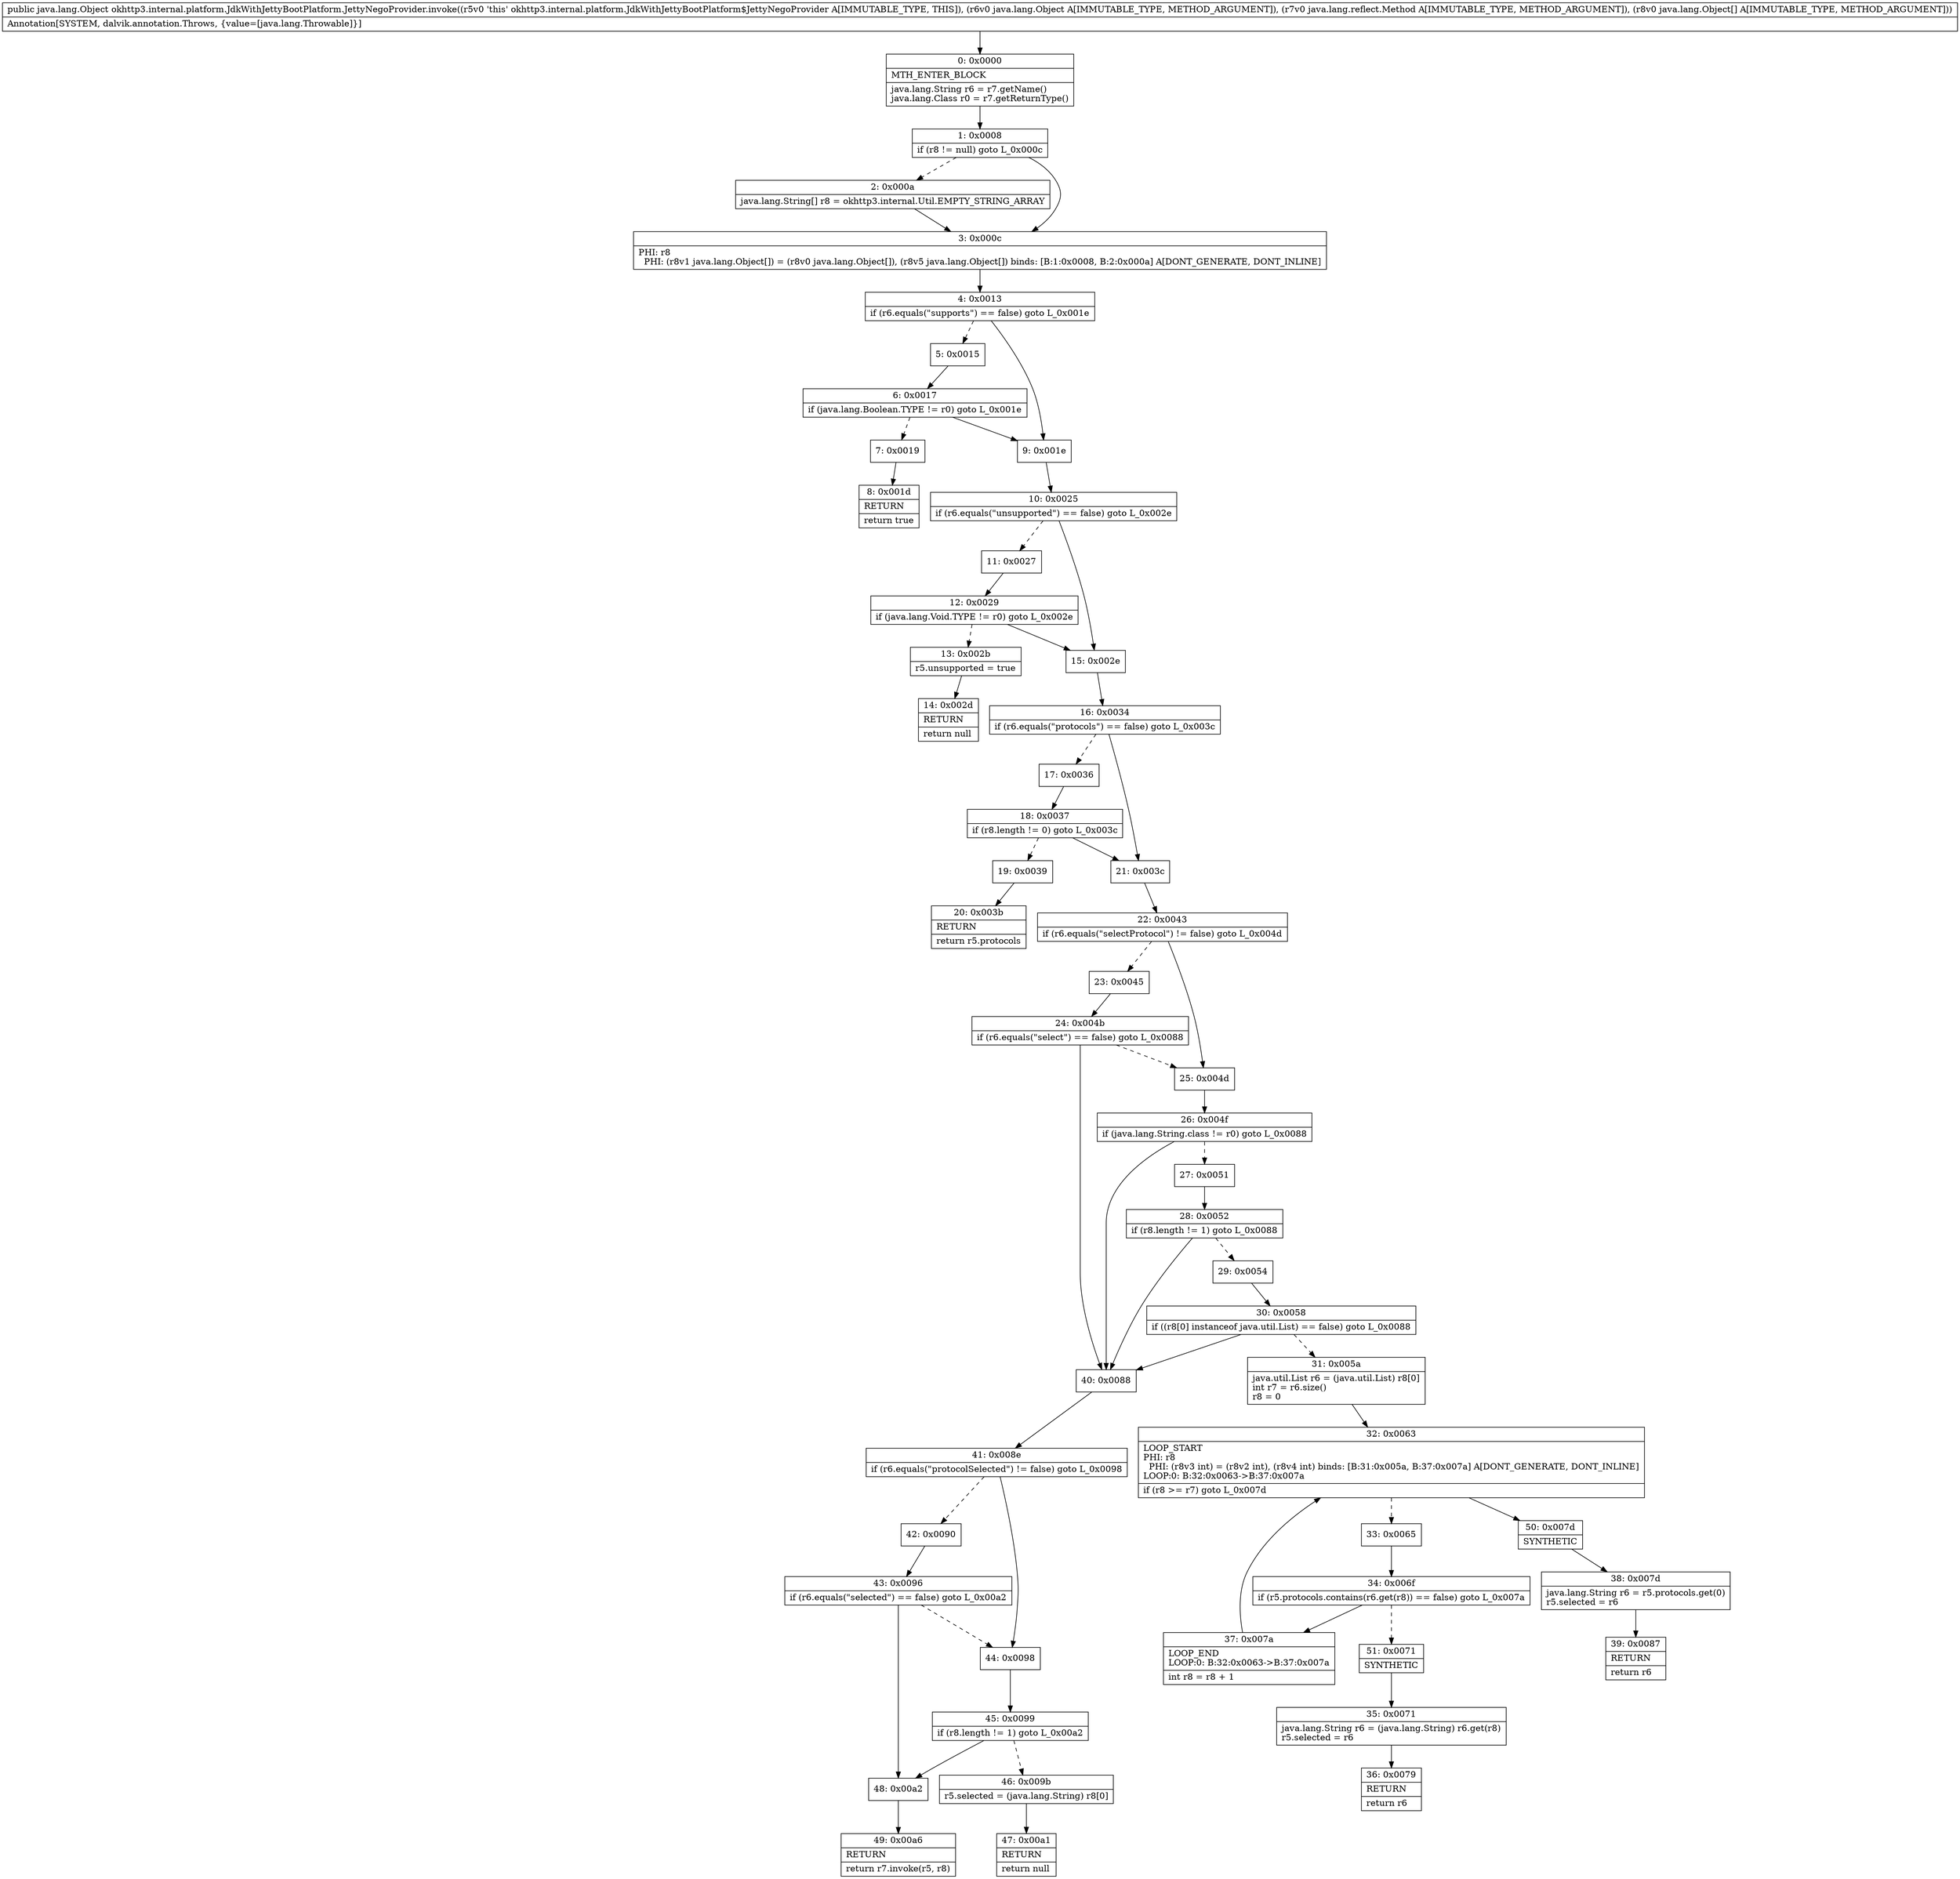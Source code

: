 digraph "CFG forokhttp3.internal.platform.JdkWithJettyBootPlatform.JettyNegoProvider.invoke(Ljava\/lang\/Object;Ljava\/lang\/reflect\/Method;[Ljava\/lang\/Object;)Ljava\/lang\/Object;" {
Node_0 [shape=record,label="{0\:\ 0x0000|MTH_ENTER_BLOCK\l|java.lang.String r6 = r7.getName()\ljava.lang.Class r0 = r7.getReturnType()\l}"];
Node_1 [shape=record,label="{1\:\ 0x0008|if (r8 != null) goto L_0x000c\l}"];
Node_2 [shape=record,label="{2\:\ 0x000a|java.lang.String[] r8 = okhttp3.internal.Util.EMPTY_STRING_ARRAY\l}"];
Node_3 [shape=record,label="{3\:\ 0x000c|PHI: r8 \l  PHI: (r8v1 java.lang.Object[]) = (r8v0 java.lang.Object[]), (r8v5 java.lang.Object[]) binds: [B:1:0x0008, B:2:0x000a] A[DONT_GENERATE, DONT_INLINE]\l}"];
Node_4 [shape=record,label="{4\:\ 0x0013|if (r6.equals(\"supports\") == false) goto L_0x001e\l}"];
Node_5 [shape=record,label="{5\:\ 0x0015}"];
Node_6 [shape=record,label="{6\:\ 0x0017|if (java.lang.Boolean.TYPE != r0) goto L_0x001e\l}"];
Node_7 [shape=record,label="{7\:\ 0x0019}"];
Node_8 [shape=record,label="{8\:\ 0x001d|RETURN\l|return true\l}"];
Node_9 [shape=record,label="{9\:\ 0x001e}"];
Node_10 [shape=record,label="{10\:\ 0x0025|if (r6.equals(\"unsupported\") == false) goto L_0x002e\l}"];
Node_11 [shape=record,label="{11\:\ 0x0027}"];
Node_12 [shape=record,label="{12\:\ 0x0029|if (java.lang.Void.TYPE != r0) goto L_0x002e\l}"];
Node_13 [shape=record,label="{13\:\ 0x002b|r5.unsupported = true\l}"];
Node_14 [shape=record,label="{14\:\ 0x002d|RETURN\l|return null\l}"];
Node_15 [shape=record,label="{15\:\ 0x002e}"];
Node_16 [shape=record,label="{16\:\ 0x0034|if (r6.equals(\"protocols\") == false) goto L_0x003c\l}"];
Node_17 [shape=record,label="{17\:\ 0x0036}"];
Node_18 [shape=record,label="{18\:\ 0x0037|if (r8.length != 0) goto L_0x003c\l}"];
Node_19 [shape=record,label="{19\:\ 0x0039}"];
Node_20 [shape=record,label="{20\:\ 0x003b|RETURN\l|return r5.protocols\l}"];
Node_21 [shape=record,label="{21\:\ 0x003c}"];
Node_22 [shape=record,label="{22\:\ 0x0043|if (r6.equals(\"selectProtocol\") != false) goto L_0x004d\l}"];
Node_23 [shape=record,label="{23\:\ 0x0045}"];
Node_24 [shape=record,label="{24\:\ 0x004b|if (r6.equals(\"select\") == false) goto L_0x0088\l}"];
Node_25 [shape=record,label="{25\:\ 0x004d}"];
Node_26 [shape=record,label="{26\:\ 0x004f|if (java.lang.String.class != r0) goto L_0x0088\l}"];
Node_27 [shape=record,label="{27\:\ 0x0051}"];
Node_28 [shape=record,label="{28\:\ 0x0052|if (r8.length != 1) goto L_0x0088\l}"];
Node_29 [shape=record,label="{29\:\ 0x0054}"];
Node_30 [shape=record,label="{30\:\ 0x0058|if ((r8[0] instanceof java.util.List) == false) goto L_0x0088\l}"];
Node_31 [shape=record,label="{31\:\ 0x005a|java.util.List r6 = (java.util.List) r8[0]\lint r7 = r6.size()\lr8 = 0\l}"];
Node_32 [shape=record,label="{32\:\ 0x0063|LOOP_START\lPHI: r8 \l  PHI: (r8v3 int) = (r8v2 int), (r8v4 int) binds: [B:31:0x005a, B:37:0x007a] A[DONT_GENERATE, DONT_INLINE]\lLOOP:0: B:32:0x0063\-\>B:37:0x007a\l|if (r8 \>= r7) goto L_0x007d\l}"];
Node_33 [shape=record,label="{33\:\ 0x0065}"];
Node_34 [shape=record,label="{34\:\ 0x006f|if (r5.protocols.contains(r6.get(r8)) == false) goto L_0x007a\l}"];
Node_35 [shape=record,label="{35\:\ 0x0071|java.lang.String r6 = (java.lang.String) r6.get(r8)\lr5.selected = r6\l}"];
Node_36 [shape=record,label="{36\:\ 0x0079|RETURN\l|return r6\l}"];
Node_37 [shape=record,label="{37\:\ 0x007a|LOOP_END\lLOOP:0: B:32:0x0063\-\>B:37:0x007a\l|int r8 = r8 + 1\l}"];
Node_38 [shape=record,label="{38\:\ 0x007d|java.lang.String r6 = r5.protocols.get(0)\lr5.selected = r6\l}"];
Node_39 [shape=record,label="{39\:\ 0x0087|RETURN\l|return r6\l}"];
Node_40 [shape=record,label="{40\:\ 0x0088}"];
Node_41 [shape=record,label="{41\:\ 0x008e|if (r6.equals(\"protocolSelected\") != false) goto L_0x0098\l}"];
Node_42 [shape=record,label="{42\:\ 0x0090}"];
Node_43 [shape=record,label="{43\:\ 0x0096|if (r6.equals(\"selected\") == false) goto L_0x00a2\l}"];
Node_44 [shape=record,label="{44\:\ 0x0098}"];
Node_45 [shape=record,label="{45\:\ 0x0099|if (r8.length != 1) goto L_0x00a2\l}"];
Node_46 [shape=record,label="{46\:\ 0x009b|r5.selected = (java.lang.String) r8[0]\l}"];
Node_47 [shape=record,label="{47\:\ 0x00a1|RETURN\l|return null\l}"];
Node_48 [shape=record,label="{48\:\ 0x00a2}"];
Node_49 [shape=record,label="{49\:\ 0x00a6|RETURN\l|return r7.invoke(r5, r8)\l}"];
Node_50 [shape=record,label="{50\:\ 0x007d|SYNTHETIC\l}"];
Node_51 [shape=record,label="{51\:\ 0x0071|SYNTHETIC\l}"];
MethodNode[shape=record,label="{public java.lang.Object okhttp3.internal.platform.JdkWithJettyBootPlatform.JettyNegoProvider.invoke((r5v0 'this' okhttp3.internal.platform.JdkWithJettyBootPlatform$JettyNegoProvider A[IMMUTABLE_TYPE, THIS]), (r6v0 java.lang.Object A[IMMUTABLE_TYPE, METHOD_ARGUMENT]), (r7v0 java.lang.reflect.Method A[IMMUTABLE_TYPE, METHOD_ARGUMENT]), (r8v0 java.lang.Object[] A[IMMUTABLE_TYPE, METHOD_ARGUMENT]))  | Annotation[SYSTEM, dalvik.annotation.Throws, \{value=[java.lang.Throwable]\}]\l}"];
MethodNode -> Node_0;
Node_0 -> Node_1;
Node_1 -> Node_2[style=dashed];
Node_1 -> Node_3;
Node_2 -> Node_3;
Node_3 -> Node_4;
Node_4 -> Node_5[style=dashed];
Node_4 -> Node_9;
Node_5 -> Node_6;
Node_6 -> Node_7[style=dashed];
Node_6 -> Node_9;
Node_7 -> Node_8;
Node_9 -> Node_10;
Node_10 -> Node_11[style=dashed];
Node_10 -> Node_15;
Node_11 -> Node_12;
Node_12 -> Node_13[style=dashed];
Node_12 -> Node_15;
Node_13 -> Node_14;
Node_15 -> Node_16;
Node_16 -> Node_17[style=dashed];
Node_16 -> Node_21;
Node_17 -> Node_18;
Node_18 -> Node_19[style=dashed];
Node_18 -> Node_21;
Node_19 -> Node_20;
Node_21 -> Node_22;
Node_22 -> Node_23[style=dashed];
Node_22 -> Node_25;
Node_23 -> Node_24;
Node_24 -> Node_25[style=dashed];
Node_24 -> Node_40;
Node_25 -> Node_26;
Node_26 -> Node_27[style=dashed];
Node_26 -> Node_40;
Node_27 -> Node_28;
Node_28 -> Node_29[style=dashed];
Node_28 -> Node_40;
Node_29 -> Node_30;
Node_30 -> Node_31[style=dashed];
Node_30 -> Node_40;
Node_31 -> Node_32;
Node_32 -> Node_33[style=dashed];
Node_32 -> Node_50;
Node_33 -> Node_34;
Node_34 -> Node_37;
Node_34 -> Node_51[style=dashed];
Node_35 -> Node_36;
Node_37 -> Node_32;
Node_38 -> Node_39;
Node_40 -> Node_41;
Node_41 -> Node_42[style=dashed];
Node_41 -> Node_44;
Node_42 -> Node_43;
Node_43 -> Node_44[style=dashed];
Node_43 -> Node_48;
Node_44 -> Node_45;
Node_45 -> Node_46[style=dashed];
Node_45 -> Node_48;
Node_46 -> Node_47;
Node_48 -> Node_49;
Node_50 -> Node_38;
Node_51 -> Node_35;
}

